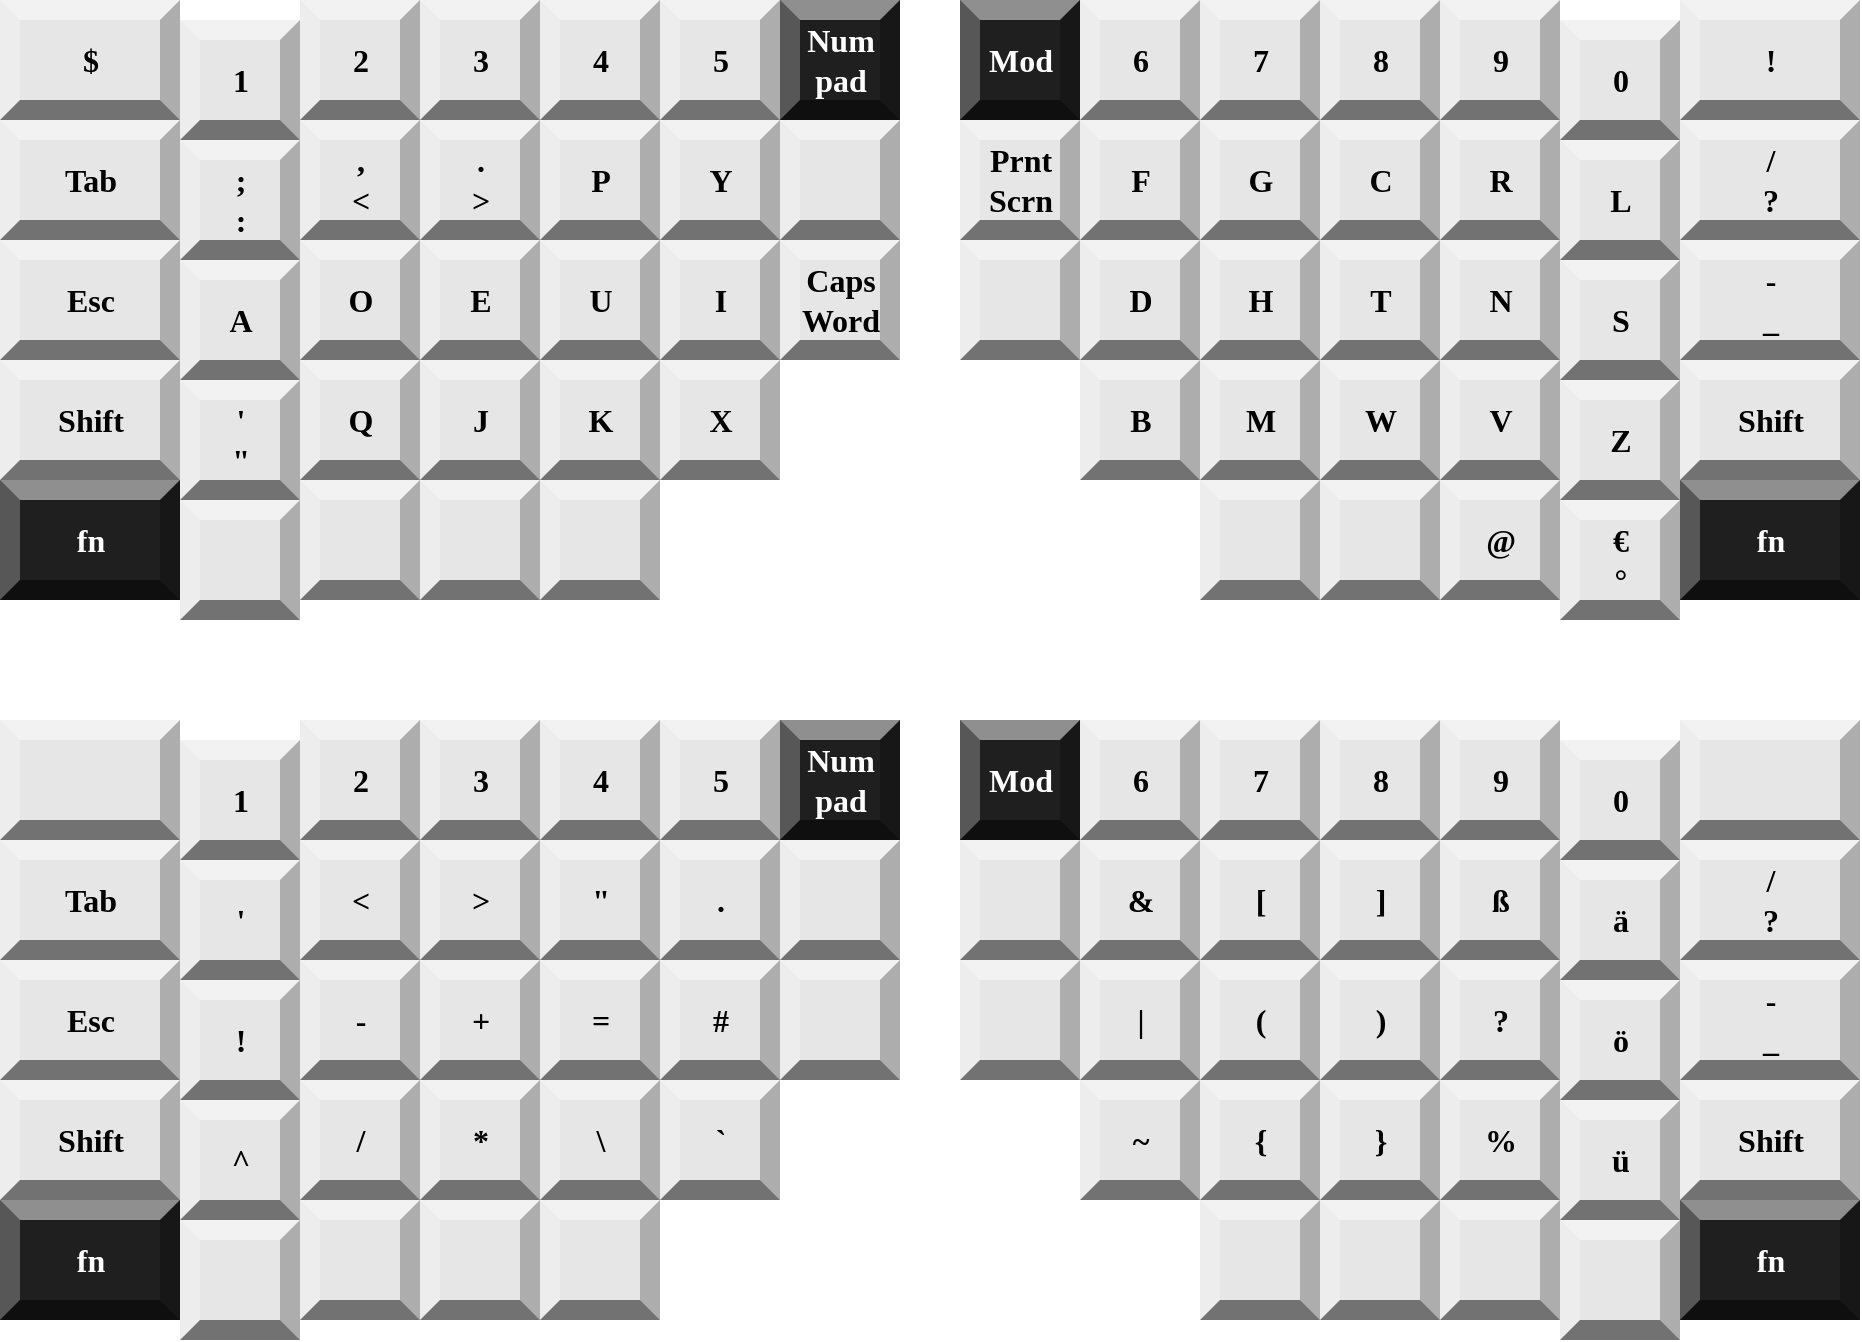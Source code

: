 <mxfile version="21.2.1" type="device">
  <diagram id="JnYg4e-LbZqv1TcJ6HHq" name="Normal">
    <mxGraphModel dx="1100" dy="990" grid="1" gridSize="10" guides="1" tooltips="1" connect="1" arrows="1" fold="1" page="1" pageScale="1" pageWidth="1600" pageHeight="900" math="0" shadow="0">
      <root>
        <mxCell id="0" />
        <mxCell id="1" parent="0" />
        <mxCell id="VMR8kg1noQGKGiNIzywm-1" value="$" style="labelPosition=center;verticalLabelPosition=middle;align=center;html=1;shape=mxgraph.basic.shaded_button;dx=10;fillColor=#E6E6E6;strokeColor=none;fontFamily=Consolas;fontSize=16;horizontal=1;fontStyle=1" parent="1" vertex="1">
          <mxGeometry x="40" y="120" width="90" height="60" as="geometry" />
        </mxCell>
        <mxCell id="VMR8kg1noQGKGiNIzywm-2" value="Tab" style="labelPosition=center;verticalLabelPosition=middle;align=center;html=1;shape=mxgraph.basic.shaded_button;dx=10;fillColor=#E6E6E6;strokeColor=none;fontFamily=Consolas;fontSize=16;fontStyle=1" parent="1" vertex="1">
          <mxGeometry x="40" y="180" width="90" height="60" as="geometry" />
        </mxCell>
        <mxCell id="VMR8kg1noQGKGiNIzywm-3" value="Esc" style="labelPosition=center;verticalLabelPosition=middle;align=center;html=1;shape=mxgraph.basic.shaded_button;dx=10;fillColor=#E6E6E6;strokeColor=none;fontFamily=Consolas;fontSize=16;fontStyle=1" parent="1" vertex="1">
          <mxGeometry x="40" y="240" width="90" height="60" as="geometry" />
        </mxCell>
        <mxCell id="VMR8kg1noQGKGiNIzywm-4" value="Shift" style="labelPosition=center;verticalLabelPosition=middle;align=center;html=1;shape=mxgraph.basic.shaded_button;dx=10;fillColor=#E6E6E6;strokeColor=none;fontFamily=Consolas;fontSize=16;fontStyle=1" parent="1" vertex="1">
          <mxGeometry x="40" y="300" width="90" height="60" as="geometry" />
        </mxCell>
        <mxCell id="VMR8kg1noQGKGiNIzywm-5" value="fn" style="labelPosition=center;verticalLabelPosition=middle;align=center;html=1;shape=mxgraph.basic.shaded_button;dx=10;fillColor=#1F1F1F;strokeColor=none;fontFamily=Consolas;fontSize=16;labelBackgroundColor=none;labelBorderColor=none;fontStyle=1;fontColor=#FFFFFF;" parent="1" vertex="1">
          <mxGeometry x="40" y="360" width="90" height="60" as="geometry" />
        </mxCell>
        <mxCell id="VMR8kg1noQGKGiNIzywm-6" value="1" style="labelPosition=center;verticalLabelPosition=middle;align=center;html=1;shape=mxgraph.basic.shaded_button;dx=10;fillColor=#E6E6E6;strokeColor=none;fontFamily=Consolas;fontSize=16;fontStyle=1" parent="1" vertex="1">
          <mxGeometry x="130" y="130" width="60" height="60" as="geometry" />
        </mxCell>
        <mxCell id="VMR8kg1noQGKGiNIzywm-7" value=";&lt;br style=&quot;font-size: 16px;&quot;&gt;:" style="labelPosition=center;verticalLabelPosition=middle;align=center;html=1;shape=mxgraph.basic.shaded_button;dx=10;fillColor=#E6E6E6;strokeColor=none;fontFamily=Consolas;fontSize=16;fontStyle=1" parent="1" vertex="1">
          <mxGeometry x="130" y="190" width="60" height="60" as="geometry" />
        </mxCell>
        <mxCell id="VMR8kg1noQGKGiNIzywm-8" value="A" style="labelPosition=center;verticalLabelPosition=middle;align=center;html=1;shape=mxgraph.basic.shaded_button;dx=10;fillColor=#E6E6E6;strokeColor=none;fontFamily=Consolas;fontSize=16;fontStyle=1" parent="1" vertex="1">
          <mxGeometry x="130" y="250" width="60" height="60" as="geometry" />
        </mxCell>
        <mxCell id="VMR8kg1noQGKGiNIzywm-9" value="&#39;&lt;br style=&quot;font-size: 16px;&quot;&gt;&quot;" style="labelPosition=center;verticalLabelPosition=middle;align=center;html=1;shape=mxgraph.basic.shaded_button;dx=10;fillColor=#E6E6E6;strokeColor=none;fontFamily=Consolas;fontSize=16;fontStyle=1" parent="1" vertex="1">
          <mxGeometry x="130" y="310" width="60" height="60" as="geometry" />
        </mxCell>
        <mxCell id="VMR8kg1noQGKGiNIzywm-10" value="" style="labelPosition=center;verticalLabelPosition=middle;align=center;html=1;shape=mxgraph.basic.shaded_button;dx=10;fillColor=#E6E6E6;strokeColor=none;fontFamily=Consolas;fontSize=16;fontStyle=1" parent="1" vertex="1">
          <mxGeometry x="130" y="370" width="60" height="60" as="geometry" />
        </mxCell>
        <mxCell id="VMR8kg1noQGKGiNIzywm-11" value="2" style="labelPosition=center;verticalLabelPosition=middle;align=center;html=1;shape=mxgraph.basic.shaded_button;dx=10;fillColor=#E6E6E6;strokeColor=none;fontFamily=Consolas;fontSize=16;fontStyle=1" parent="1" vertex="1">
          <mxGeometry x="190" y="120" width="60" height="60" as="geometry" />
        </mxCell>
        <mxCell id="VMR8kg1noQGKGiNIzywm-12" value=",&lt;br&gt;&amp;lt;" style="labelPosition=center;verticalLabelPosition=middle;align=center;html=1;shape=mxgraph.basic.shaded_button;dx=10;fillColor=#E6E6E6;strokeColor=none;fontFamily=Consolas;fontSize=16;fontStyle=1" parent="1" vertex="1">
          <mxGeometry x="190" y="180" width="60" height="60" as="geometry" />
        </mxCell>
        <mxCell id="VMR8kg1noQGKGiNIzywm-13" value="O" style="labelPosition=center;verticalLabelPosition=middle;align=center;html=1;shape=mxgraph.basic.shaded_button;dx=10;fillColor=#E6E6E6;strokeColor=none;fontFamily=Consolas;fontSize=16;fontStyle=1" parent="1" vertex="1">
          <mxGeometry x="190" y="240" width="60" height="60" as="geometry" />
        </mxCell>
        <mxCell id="VMR8kg1noQGKGiNIzywm-14" value="Q" style="labelPosition=center;verticalLabelPosition=middle;align=center;html=1;shape=mxgraph.basic.shaded_button;dx=10;fillColor=#E6E6E6;strokeColor=none;fontFamily=Consolas;fontSize=16;fontStyle=1" parent="1" vertex="1">
          <mxGeometry x="190" y="300" width="60" height="60" as="geometry" />
        </mxCell>
        <mxCell id="VMR8kg1noQGKGiNIzywm-15" value="" style="labelPosition=center;verticalLabelPosition=middle;align=center;html=1;shape=mxgraph.basic.shaded_button;dx=10;fillColor=#E6E6E6;strokeColor=none;fontFamily=Consolas;fontSize=16;fontStyle=1" parent="1" vertex="1">
          <mxGeometry x="190" y="360" width="60" height="60" as="geometry" />
        </mxCell>
        <mxCell id="VMR8kg1noQGKGiNIzywm-16" value="3" style="labelPosition=center;verticalLabelPosition=middle;align=center;html=1;shape=mxgraph.basic.shaded_button;dx=10;fillColor=#E6E6E6;strokeColor=none;fontFamily=Consolas;fontSize=16;fontStyle=1" parent="1" vertex="1">
          <mxGeometry x="250" y="120" width="60" height="60" as="geometry" />
        </mxCell>
        <mxCell id="VMR8kg1noQGKGiNIzywm-17" value=".&lt;br&gt;&amp;gt;" style="labelPosition=center;verticalLabelPosition=middle;align=center;html=1;shape=mxgraph.basic.shaded_button;dx=10;fillColor=#E6E6E6;strokeColor=none;fontFamily=Consolas;fontSize=16;fontStyle=1" parent="1" vertex="1">
          <mxGeometry x="250" y="180" width="60" height="60" as="geometry" />
        </mxCell>
        <mxCell id="VMR8kg1noQGKGiNIzywm-18" value="E" style="labelPosition=center;verticalLabelPosition=middle;align=center;html=1;shape=mxgraph.basic.shaded_button;dx=10;fillColor=#E6E6E6;strokeColor=none;fontFamily=Consolas;fontSize=16;fontStyle=1" parent="1" vertex="1">
          <mxGeometry x="250" y="240" width="60" height="60" as="geometry" />
        </mxCell>
        <mxCell id="VMR8kg1noQGKGiNIzywm-19" value="J" style="labelPosition=center;verticalLabelPosition=middle;align=center;html=1;shape=mxgraph.basic.shaded_button;dx=10;fillColor=#E6E6E6;strokeColor=none;fontFamily=Consolas;fontSize=16;fontStyle=1" parent="1" vertex="1">
          <mxGeometry x="250" y="300" width="60" height="60" as="geometry" />
        </mxCell>
        <mxCell id="VMR8kg1noQGKGiNIzywm-20" value="" style="labelPosition=center;verticalLabelPosition=middle;align=center;html=1;shape=mxgraph.basic.shaded_button;dx=10;fillColor=#E6E6E6;strokeColor=none;fontFamily=Consolas;fontSize=16;fontStyle=1" parent="1" vertex="1">
          <mxGeometry x="250" y="360" width="60" height="60" as="geometry" />
        </mxCell>
        <mxCell id="VMR8kg1noQGKGiNIzywm-21" value="4" style="labelPosition=center;verticalLabelPosition=middle;align=center;html=1;shape=mxgraph.basic.shaded_button;dx=10;fillColor=#E6E6E6;strokeColor=none;fontFamily=Consolas;fontSize=16;fontStyle=1" parent="1" vertex="1">
          <mxGeometry x="310" y="120" width="60" height="60" as="geometry" />
        </mxCell>
        <mxCell id="VMR8kg1noQGKGiNIzywm-22" value="P" style="labelPosition=center;verticalLabelPosition=middle;align=center;html=1;shape=mxgraph.basic.shaded_button;dx=10;fillColor=#E6E6E6;strokeColor=none;fontFamily=Consolas;fontSize=16;fontStyle=1" parent="1" vertex="1">
          <mxGeometry x="310" y="180" width="60" height="60" as="geometry" />
        </mxCell>
        <mxCell id="VMR8kg1noQGKGiNIzywm-23" value="U" style="labelPosition=center;verticalLabelPosition=middle;align=center;html=1;shape=mxgraph.basic.shaded_button;dx=10;fillColor=#E6E6E6;strokeColor=none;fontFamily=Consolas;fontSize=16;fontStyle=1" parent="1" vertex="1">
          <mxGeometry x="310" y="240" width="60" height="60" as="geometry" />
        </mxCell>
        <mxCell id="VMR8kg1noQGKGiNIzywm-24" value="K" style="labelPosition=center;verticalLabelPosition=middle;align=center;html=1;shape=mxgraph.basic.shaded_button;dx=10;fillColor=#E6E6E6;strokeColor=none;fontFamily=Consolas;fontSize=16;fontStyle=1" parent="1" vertex="1">
          <mxGeometry x="310" y="300" width="60" height="60" as="geometry" />
        </mxCell>
        <mxCell id="VMR8kg1noQGKGiNIzywm-25" value="" style="labelPosition=center;verticalLabelPosition=middle;align=center;html=1;shape=mxgraph.basic.shaded_button;dx=10;fillColor=#E6E6E6;strokeColor=none;fontFamily=Consolas;fontSize=16;fontStyle=1" parent="1" vertex="1">
          <mxGeometry x="310" y="360" width="60" height="60" as="geometry" />
        </mxCell>
        <mxCell id="VMR8kg1noQGKGiNIzywm-26" value="5" style="labelPosition=center;verticalLabelPosition=middle;align=center;html=1;shape=mxgraph.basic.shaded_button;dx=10;fillColor=#E6E6E6;strokeColor=none;fontFamily=Consolas;fontSize=16;fontStyle=1" parent="1" vertex="1">
          <mxGeometry x="370" y="120" width="60" height="60" as="geometry" />
        </mxCell>
        <mxCell id="VMR8kg1noQGKGiNIzywm-27" value="Y" style="labelPosition=center;verticalLabelPosition=middle;align=center;html=1;shape=mxgraph.basic.shaded_button;dx=10;fillColor=#E6E6E6;strokeColor=none;fontFamily=Consolas;fontSize=16;fontStyle=1" parent="1" vertex="1">
          <mxGeometry x="370" y="180" width="60" height="60" as="geometry" />
        </mxCell>
        <mxCell id="VMR8kg1noQGKGiNIzywm-28" value="I" style="labelPosition=center;verticalLabelPosition=middle;align=center;html=1;shape=mxgraph.basic.shaded_button;dx=10;fillColor=#E6E6E6;strokeColor=none;fontFamily=Consolas;fontSize=16;fontStyle=1" parent="1" vertex="1">
          <mxGeometry x="370" y="240" width="60" height="60" as="geometry" />
        </mxCell>
        <mxCell id="VMR8kg1noQGKGiNIzywm-29" value="X" style="labelPosition=center;verticalLabelPosition=middle;align=center;html=1;shape=mxgraph.basic.shaded_button;dx=10;fillColor=#E6E6E6;strokeColor=none;fontFamily=Consolas;fontSize=16;fontStyle=1" parent="1" vertex="1">
          <mxGeometry x="370" y="300" width="60" height="60" as="geometry" />
        </mxCell>
        <mxCell id="VMR8kg1noQGKGiNIzywm-31" value="Num&lt;br&gt;pad" style="@labelPosition=center;verticalLabelPosition=middle;align=center;html=1;shape=mxgraph.basic.shaded_button;dx=10;fillColor=#1F1F1F;strokeColor=none;fontFamily=Consolas;fontSize=16;labelBackgroundColor=none;labelBorderColor=none;fontStyle=1;fontColor=#FFFFFF;" parent="1" vertex="1">
          <mxGeometry x="430" y="120" width="60" height="60" as="geometry" />
        </mxCell>
        <mxCell id="VMR8kg1noQGKGiNIzywm-32" value="" style="labelPosition=center;verticalLabelPosition=middle;align=center;html=1;shape=mxgraph.basic.shaded_button;dx=10;fillColor=#E6E6E6;strokeColor=none;fontFamily=Consolas;fontSize=16;fontStyle=1" parent="1" vertex="1">
          <mxGeometry x="430" y="180" width="60" height="60" as="geometry" />
        </mxCell>
        <mxCell id="VMR8kg1noQGKGiNIzywm-33" value="Caps&lt;br&gt;Word" style="labelPosition=center;verticalLabelPosition=middle;align=center;html=1;shape=mxgraph.basic.shaded_button;dx=10;fillColor=#E6E6E6;strokeColor=none;fontFamily=Consolas;fontSize=16;fontStyle=1" parent="1" vertex="1">
          <mxGeometry x="430" y="240" width="60" height="60" as="geometry" />
        </mxCell>
        <mxCell id="VMR8kg1noQGKGiNIzywm-41" value="Mod" style="labelPosition=center;verticalLabelPosition=middle;align=center;html=1;shape=mxgraph.basic.shaded_button;dx=10;fillColor=#1F1F1F;strokeColor=none;fontFamily=Consolas;fontSize=16;labelBackgroundColor=none;labelBorderColor=none;fontStyle=1;fontColor=#FFFFFF;" parent="1" vertex="1">
          <mxGeometry x="520" y="120" width="60" height="60" as="geometry" />
        </mxCell>
        <mxCell id="VMR8kg1noQGKGiNIzywm-42" value="Prnt&lt;br&gt;Scrn" style="labelPosition=center;verticalLabelPosition=middle;align=center;shape=mxgraph.basic.shaded_button;dx=10;fillColor=#E6E6E6;strokeColor=none;fontFamily=Consolas;fontSize=16;html=1;verticalAlign=middle;fontStyle=1" parent="1" vertex="1">
          <mxGeometry x="520" y="180" width="60" height="60" as="geometry" />
        </mxCell>
        <mxCell id="VMR8kg1noQGKGiNIzywm-43" value="" style="labelPosition=center;verticalLabelPosition=middle;align=center;shape=mxgraph.basic.shaded_button;dx=10;fillColor=#E6E6E6;strokeColor=none;fontFamily=Consolas;fontSize=16;html=1;verticalAlign=middle;fontStyle=1" parent="1" vertex="1">
          <mxGeometry x="520" y="240" width="60" height="60" as="geometry" />
        </mxCell>
        <mxCell id="VMR8kg1noQGKGiNIzywm-44" value="6" style="labelPosition=center;verticalLabelPosition=middle;align=center;shape=mxgraph.basic.shaded_button;dx=10;fillColor=#E6E6E6;strokeColor=none;fontFamily=Consolas;fontSize=16;html=1;verticalAlign=middle;fontStyle=1" parent="1" vertex="1">
          <mxGeometry x="580" y="120" width="60" height="60" as="geometry" />
        </mxCell>
        <mxCell id="VMR8kg1noQGKGiNIzywm-45" value="F" style="labelPosition=center;verticalLabelPosition=middle;align=center;shape=mxgraph.basic.shaded_button;dx=10;fillColor=#E6E6E6;strokeColor=none;fontFamily=Consolas;fontSize=16;html=1;verticalAlign=middle;fontStyle=1" parent="1" vertex="1">
          <mxGeometry x="580" y="180" width="60" height="60" as="geometry" />
        </mxCell>
        <mxCell id="VMR8kg1noQGKGiNIzywm-46" value="D" style="labelPosition=center;verticalLabelPosition=middle;align=center;shape=mxgraph.basic.shaded_button;dx=10;fillColor=#E6E6E6;strokeColor=none;fontFamily=Consolas;fontSize=16;html=1;verticalAlign=middle;fontStyle=1" parent="1" vertex="1">
          <mxGeometry x="580" y="240" width="60" height="60" as="geometry" />
        </mxCell>
        <mxCell id="VMR8kg1noQGKGiNIzywm-47" value="B" style="labelPosition=center;verticalLabelPosition=middle;align=center;shape=mxgraph.basic.shaded_button;dx=10;fillColor=#E6E6E6;strokeColor=none;fontFamily=Consolas;fontSize=16;html=1;verticalAlign=middle;fontStyle=1" parent="1" vertex="1">
          <mxGeometry x="580" y="300" width="60" height="60" as="geometry" />
        </mxCell>
        <mxCell id="VMR8kg1noQGKGiNIzywm-48" value="7" style="labelPosition=center;verticalLabelPosition=middle;align=center;shape=mxgraph.basic.shaded_button;dx=10;fillColor=#E6E6E6;strokeColor=none;fontFamily=Consolas;fontSize=16;html=1;verticalAlign=middle;fontStyle=1" parent="1" vertex="1">
          <mxGeometry x="640" y="120" width="60" height="60" as="geometry" />
        </mxCell>
        <mxCell id="VMR8kg1noQGKGiNIzywm-49" value="G" style="labelPosition=center;verticalLabelPosition=middle;align=center;shape=mxgraph.basic.shaded_button;dx=10;fillColor=#E6E6E6;strokeColor=none;fontFamily=Consolas;fontSize=16;html=1;verticalAlign=middle;fontStyle=1" parent="1" vertex="1">
          <mxGeometry x="640" y="180" width="60" height="60" as="geometry" />
        </mxCell>
        <mxCell id="VMR8kg1noQGKGiNIzywm-50" value="H" style="labelPosition=center;verticalLabelPosition=middle;align=center;shape=mxgraph.basic.shaded_button;dx=10;fillColor=#E6E6E6;strokeColor=none;fontFamily=Consolas;fontSize=16;html=1;verticalAlign=middle;fontStyle=1" parent="1" vertex="1">
          <mxGeometry x="640" y="240" width="60" height="60" as="geometry" />
        </mxCell>
        <mxCell id="VMR8kg1noQGKGiNIzywm-51" value="M" style="labelPosition=center;verticalLabelPosition=middle;align=center;shape=mxgraph.basic.shaded_button;dx=10;fillColor=#E6E6E6;strokeColor=none;fontFamily=Consolas;fontSize=16;html=1;verticalAlign=middle;fontStyle=1" parent="1" vertex="1">
          <mxGeometry x="640" y="300" width="60" height="60" as="geometry" />
        </mxCell>
        <mxCell id="VMR8kg1noQGKGiNIzywm-52" value="" style="labelPosition=center;verticalLabelPosition=middle;align=center;html=1;shape=mxgraph.basic.shaded_button;dx=10;fillColor=#E6E6E6;strokeColor=none;fontFamily=Consolas;fontSize=16;fontStyle=1" parent="1" vertex="1">
          <mxGeometry x="640" y="360" width="60" height="60" as="geometry" />
        </mxCell>
        <mxCell id="VMR8kg1noQGKGiNIzywm-54" value="8" style="labelPosition=center;verticalLabelPosition=middle;align=center;shape=mxgraph.basic.shaded_button;dx=10;fillColor=#E6E6E6;strokeColor=none;fontFamily=Consolas;fontSize=16;html=1;verticalAlign=middle;fontStyle=1" parent="1" vertex="1">
          <mxGeometry x="700" y="120" width="60" height="60" as="geometry" />
        </mxCell>
        <mxCell id="VMR8kg1noQGKGiNIzywm-55" value="C" style="labelPosition=center;verticalLabelPosition=middle;align=center;shape=mxgraph.basic.shaded_button;dx=10;fillColor=#E6E6E6;strokeColor=none;fontFamily=Consolas;fontSize=16;html=1;verticalAlign=middle;fontStyle=1" parent="1" vertex="1">
          <mxGeometry x="700" y="180" width="60" height="60" as="geometry" />
        </mxCell>
        <mxCell id="VMR8kg1noQGKGiNIzywm-56" value="T" style="labelPosition=center;verticalLabelPosition=middle;align=center;shape=mxgraph.basic.shaded_button;dx=10;fillColor=#E6E6E6;strokeColor=none;fontFamily=Consolas;fontSize=16;html=1;verticalAlign=middle;fontStyle=1" parent="1" vertex="1">
          <mxGeometry x="700" y="240" width="60" height="60" as="geometry" />
        </mxCell>
        <mxCell id="VMR8kg1noQGKGiNIzywm-57" value="W" style="labelPosition=center;verticalLabelPosition=middle;align=center;shape=mxgraph.basic.shaded_button;dx=10;fillColor=#E6E6E6;strokeColor=none;fontFamily=Consolas;fontSize=16;html=1;verticalAlign=middle;fontStyle=1" parent="1" vertex="1">
          <mxGeometry x="700" y="300" width="60" height="60" as="geometry" />
        </mxCell>
        <mxCell id="VMR8kg1noQGKGiNIzywm-58" value="" style="labelPosition=center;verticalLabelPosition=middle;align=center;html=1;shape=mxgraph.basic.shaded_button;dx=10;fillColor=#E6E6E6;strokeColor=none;fontFamily=Consolas;fontSize=16;fontStyle=1" parent="1" vertex="1">
          <mxGeometry x="700" y="360" width="60" height="60" as="geometry" />
        </mxCell>
        <mxCell id="VMR8kg1noQGKGiNIzywm-60" value="9" style="labelPosition=center;verticalLabelPosition=middle;align=center;shape=mxgraph.basic.shaded_button;dx=10;fillColor=#E6E6E6;strokeColor=none;fontFamily=Consolas;fontSize=16;html=1;verticalAlign=middle;fontStyle=1" parent="1" vertex="1">
          <mxGeometry x="760" y="120" width="60" height="60" as="geometry" />
        </mxCell>
        <mxCell id="VMR8kg1noQGKGiNIzywm-61" value="R" style="labelPosition=center;verticalLabelPosition=middle;align=center;shape=mxgraph.basic.shaded_button;dx=10;fillColor=#E6E6E6;strokeColor=none;fontFamily=Consolas;fontSize=16;html=1;verticalAlign=middle;fontStyle=1" parent="1" vertex="1">
          <mxGeometry x="760" y="180" width="60" height="60" as="geometry" />
        </mxCell>
        <mxCell id="VMR8kg1noQGKGiNIzywm-62" value="N" style="labelPosition=center;verticalLabelPosition=middle;align=center;shape=mxgraph.basic.shaded_button;dx=10;fillColor=#E6E6E6;strokeColor=none;fontFamily=Consolas;fontSize=16;html=1;verticalAlign=middle;fontStyle=1" parent="1" vertex="1">
          <mxGeometry x="760" y="240" width="60" height="60" as="geometry" />
        </mxCell>
        <mxCell id="VMR8kg1noQGKGiNIzywm-63" value="V" style="labelPosition=center;verticalLabelPosition=middle;align=center;shape=mxgraph.basic.shaded_button;dx=10;fillColor=#E6E6E6;strokeColor=none;fontFamily=Consolas;fontSize=16;html=1;verticalAlign=middle;fontStyle=1" parent="1" vertex="1">
          <mxGeometry x="760" y="300" width="60" height="60" as="geometry" />
        </mxCell>
        <mxCell id="VMR8kg1noQGKGiNIzywm-64" value="@" style="labelPosition=center;verticalLabelPosition=middle;align=center;html=1;shape=mxgraph.basic.shaded_button;dx=10;fillColor=#E6E6E6;strokeColor=none;fontFamily=Consolas;fontSize=16;fontStyle=1" parent="1" vertex="1">
          <mxGeometry x="760" y="360" width="60" height="60" as="geometry" />
        </mxCell>
        <mxCell id="VMR8kg1noQGKGiNIzywm-65" value="0" style="labelPosition=center;verticalLabelPosition=middle;align=center;shape=mxgraph.basic.shaded_button;dx=10;fillColor=#E6E6E6;strokeColor=none;fontFamily=Consolas;fontSize=16;html=1;verticalAlign=middle;fontStyle=1" parent="1" vertex="1">
          <mxGeometry x="820" y="130" width="60" height="60" as="geometry" />
        </mxCell>
        <mxCell id="VMR8kg1noQGKGiNIzywm-66" value="L" style="labelPosition=center;verticalLabelPosition=middle;align=center;shape=mxgraph.basic.shaded_button;dx=10;fillColor=#E6E6E6;strokeColor=none;fontFamily=Consolas;fontSize=16;html=1;verticalAlign=middle;fontStyle=1" parent="1" vertex="1">
          <mxGeometry x="820" y="190" width="60" height="60" as="geometry" />
        </mxCell>
        <mxCell id="VMR8kg1noQGKGiNIzywm-67" value="S" style="labelPosition=center;verticalLabelPosition=middle;align=center;shape=mxgraph.basic.shaded_button;dx=10;fillColor=#E6E6E6;strokeColor=none;fontFamily=Consolas;fontSize=16;html=1;verticalAlign=middle;fontStyle=1" parent="1" vertex="1">
          <mxGeometry x="820" y="250" width="60" height="60" as="geometry" />
        </mxCell>
        <mxCell id="VMR8kg1noQGKGiNIzywm-68" value="Z" style="labelPosition=center;verticalLabelPosition=middle;align=center;html=1;shape=mxgraph.basic.shaded_button;dx=10;fillColor=#E6E6E6;strokeColor=none;fontFamily=Consolas;fontSize=16;fontStyle=1" parent="1" vertex="1">
          <mxGeometry x="820" y="310" width="60" height="60" as="geometry" />
        </mxCell>
        <mxCell id="VMR8kg1noQGKGiNIzywm-69" value="€&lt;br&gt;°" style="labelPosition=center;verticalLabelPosition=middle;align=center;html=1;shape=mxgraph.basic.shaded_button;dx=10;fillColor=#E6E6E6;strokeColor=none;fontFamily=Consolas;fontSize=16;fontStyle=1" parent="1" vertex="1">
          <mxGeometry x="820" y="370" width="60" height="60" as="geometry" />
        </mxCell>
        <mxCell id="VMR8kg1noQGKGiNIzywm-70" value="!" style="labelPosition=center;verticalLabelPosition=middle;align=center;shape=mxgraph.basic.shaded_button;dx=10;fillColor=#E6E6E6;strokeColor=none;fontFamily=Consolas;fontSize=16;html=1;verticalAlign=middle;fontStyle=1" parent="1" vertex="1">
          <mxGeometry x="880" y="120" width="90" height="60" as="geometry" />
        </mxCell>
        <mxCell id="VMR8kg1noQGKGiNIzywm-71" value="/&lt;br&gt;?" style="labelPosition=center;verticalLabelPosition=middle;align=center;shape=mxgraph.basic.shaded_button;dx=10;fillColor=#E6E6E6;strokeColor=none;fontFamily=Consolas;fontSize=16;html=1;verticalAlign=middle;fontStyle=1" parent="1" vertex="1">
          <mxGeometry x="880" y="180" width="90" height="60" as="geometry" />
        </mxCell>
        <mxCell id="VMR8kg1noQGKGiNIzywm-72" value="-&lt;br&gt;_" style="labelPosition=center;verticalLabelPosition=middle;align=center;shape=mxgraph.basic.shaded_button;dx=10;fillColor=#E6E6E6;strokeColor=none;fontFamily=Consolas;fontSize=16;html=1;verticalAlign=middle;fontStyle=1" parent="1" vertex="1">
          <mxGeometry x="880" y="240" width="90" height="60" as="geometry" />
        </mxCell>
        <mxCell id="VMR8kg1noQGKGiNIzywm-73" value="Shift" style="labelPosition=center;verticalLabelPosition=middle;align=center;shape=mxgraph.basic.shaded_button;dx=10;fillColor=#E6E6E6;strokeColor=none;fontFamily=Consolas;fontSize=16;html=1;verticalAlign=middle;fontStyle=1" parent="1" vertex="1">
          <mxGeometry x="880" y="300" width="90" height="60" as="geometry" />
        </mxCell>
        <mxCell id="VMR8kg1noQGKGiNIzywm-74" value="fn" style="labelPosition=center;verticalLabelPosition=middle;align=center;html=1;shape=mxgraph.basic.shaded_button;dx=10;fillColor=#1F1F1F;strokeColor=none;fontFamily=Consolas;fontSize=16;labelBackgroundColor=none;labelBorderColor=none;fontStyle=1;fontColor=#FFFFFF;" parent="1" vertex="1">
          <mxGeometry x="880" y="360" width="90" height="60" as="geometry" />
        </mxCell>
        <mxCell id="OIqOkVbjdjGHyiHn3Nmh-1" value="" style="labelPosition=center;verticalLabelPosition=middle;align=center;html=1;shape=mxgraph.basic.shaded_button;dx=10;fillColor=#E6E6E6;strokeColor=none;fontFamily=Consolas;fontSize=16;horizontal=1;fontStyle=1" parent="1" vertex="1">
          <mxGeometry x="40" y="480" width="90" height="60" as="geometry" />
        </mxCell>
        <mxCell id="OIqOkVbjdjGHyiHn3Nmh-2" value="Tab" style="labelPosition=center;verticalLabelPosition=middle;align=center;html=1;shape=mxgraph.basic.shaded_button;dx=10;fillColor=#E6E6E6;strokeColor=none;fontFamily=Consolas;fontSize=16;fontStyle=1" parent="1" vertex="1">
          <mxGeometry x="40" y="540" width="90" height="60" as="geometry" />
        </mxCell>
        <mxCell id="OIqOkVbjdjGHyiHn3Nmh-3" value="Esc" style="labelPosition=center;verticalLabelPosition=middle;align=center;html=1;shape=mxgraph.basic.shaded_button;dx=10;fillColor=#E6E6E6;strokeColor=none;fontFamily=Consolas;fontSize=16;fontStyle=1" parent="1" vertex="1">
          <mxGeometry x="40" y="600" width="90" height="60" as="geometry" />
        </mxCell>
        <mxCell id="OIqOkVbjdjGHyiHn3Nmh-4" value="Shift" style="labelPosition=center;verticalLabelPosition=middle;align=center;html=1;shape=mxgraph.basic.shaded_button;dx=10;fillColor=#E6E6E6;strokeColor=none;fontFamily=Consolas;fontSize=16;fontStyle=1" parent="1" vertex="1">
          <mxGeometry x="40" y="660" width="90" height="60" as="geometry" />
        </mxCell>
        <mxCell id="OIqOkVbjdjGHyiHn3Nmh-5" value="fn" style="labelPosition=center;verticalLabelPosition=middle;align=center;html=1;shape=mxgraph.basic.shaded_button;dx=10;fillColor=#1F1F1F;strokeColor=none;fontFamily=Consolas;fontSize=16;labelBackgroundColor=none;labelBorderColor=none;fontStyle=1;fontColor=#FFFFFF;" parent="1" vertex="1">
          <mxGeometry x="40" y="720" width="90" height="60" as="geometry" />
        </mxCell>
        <mxCell id="OIqOkVbjdjGHyiHn3Nmh-6" value="1" style="labelPosition=center;verticalLabelPosition=middle;align=center;html=1;shape=mxgraph.basic.shaded_button;dx=10;fillColor=#E6E6E6;strokeColor=none;fontFamily=Consolas;fontSize=16;fontStyle=1" parent="1" vertex="1">
          <mxGeometry x="130" y="490" width="60" height="60" as="geometry" />
        </mxCell>
        <mxCell id="OIqOkVbjdjGHyiHn3Nmh-7" value="&#39;" style="labelPosition=center;verticalLabelPosition=middle;align=center;html=1;shape=mxgraph.basic.shaded_button;dx=10;fillColor=#E6E6E6;strokeColor=none;fontFamily=Consolas;fontSize=16;fontStyle=1" parent="1" vertex="1">
          <mxGeometry x="130" y="550" width="60" height="60" as="geometry" />
        </mxCell>
        <mxCell id="OIqOkVbjdjGHyiHn3Nmh-8" value="!" style="labelPosition=center;verticalLabelPosition=middle;align=center;html=1;shape=mxgraph.basic.shaded_button;dx=10;fillColor=#E6E6E6;strokeColor=none;fontFamily=Consolas;fontSize=16;fontStyle=1" parent="1" vertex="1">
          <mxGeometry x="130" y="610" width="60" height="60" as="geometry" />
        </mxCell>
        <mxCell id="OIqOkVbjdjGHyiHn3Nmh-9" value="^" style="labelPosition=center;verticalLabelPosition=middle;align=center;html=1;shape=mxgraph.basic.shaded_button;dx=10;fillColor=#E6E6E6;strokeColor=none;fontFamily=Consolas;fontSize=16;fontStyle=1" parent="1" vertex="1">
          <mxGeometry x="130" y="670" width="60" height="60" as="geometry" />
        </mxCell>
        <mxCell id="OIqOkVbjdjGHyiHn3Nmh-10" value="" style="labelPosition=center;verticalLabelPosition=middle;align=center;html=1;shape=mxgraph.basic.shaded_button;dx=10;fillColor=#E6E6E6;strokeColor=none;fontFamily=Consolas;fontSize=16;fontStyle=1" parent="1" vertex="1">
          <mxGeometry x="130" y="730" width="60" height="60" as="geometry" />
        </mxCell>
        <mxCell id="OIqOkVbjdjGHyiHn3Nmh-11" value="2" style="labelPosition=center;verticalLabelPosition=middle;align=center;html=1;shape=mxgraph.basic.shaded_button;dx=10;fillColor=#E6E6E6;strokeColor=none;fontFamily=Consolas;fontSize=16;fontStyle=1" parent="1" vertex="1">
          <mxGeometry x="190" y="480" width="60" height="60" as="geometry" />
        </mxCell>
        <mxCell id="OIqOkVbjdjGHyiHn3Nmh-12" value="&amp;lt;" style="labelPosition=center;verticalLabelPosition=middle;align=center;html=1;shape=mxgraph.basic.shaded_button;dx=10;fillColor=#E6E6E6;strokeColor=none;fontFamily=Consolas;fontSize=16;fontStyle=1" parent="1" vertex="1">
          <mxGeometry x="190" y="540" width="60" height="60" as="geometry" />
        </mxCell>
        <mxCell id="OIqOkVbjdjGHyiHn3Nmh-13" value="-" style="labelPosition=center;verticalLabelPosition=middle;align=center;html=1;shape=mxgraph.basic.shaded_button;dx=10;fillColor=#E6E6E6;strokeColor=none;fontFamily=Consolas;fontSize=16;fontStyle=1" parent="1" vertex="1">
          <mxGeometry x="190" y="600" width="60" height="60" as="geometry" />
        </mxCell>
        <mxCell id="OIqOkVbjdjGHyiHn3Nmh-14" value="/" style="labelPosition=center;verticalLabelPosition=middle;align=center;html=1;shape=mxgraph.basic.shaded_button;dx=10;fillColor=#E6E6E6;strokeColor=none;fontFamily=Consolas;fontSize=16;fontStyle=1" parent="1" vertex="1">
          <mxGeometry x="190" y="660" width="60" height="60" as="geometry" />
        </mxCell>
        <mxCell id="OIqOkVbjdjGHyiHn3Nmh-15" value="" style="labelPosition=center;verticalLabelPosition=middle;align=center;html=1;shape=mxgraph.basic.shaded_button;dx=10;fillColor=#E6E6E6;strokeColor=none;fontFamily=Consolas;fontSize=16;fontStyle=1" parent="1" vertex="1">
          <mxGeometry x="190" y="720" width="60" height="60" as="geometry" />
        </mxCell>
        <mxCell id="OIqOkVbjdjGHyiHn3Nmh-16" value="3" style="labelPosition=center;verticalLabelPosition=middle;align=center;html=1;shape=mxgraph.basic.shaded_button;dx=10;fillColor=#E6E6E6;strokeColor=none;fontFamily=Consolas;fontSize=16;fontStyle=1" parent="1" vertex="1">
          <mxGeometry x="250" y="480" width="60" height="60" as="geometry" />
        </mxCell>
        <mxCell id="OIqOkVbjdjGHyiHn3Nmh-17" value="&amp;gt;" style="labelPosition=center;verticalLabelPosition=middle;align=center;html=1;shape=mxgraph.basic.shaded_button;dx=10;fillColor=#E6E6E6;strokeColor=none;fontFamily=Consolas;fontSize=16;fontStyle=1" parent="1" vertex="1">
          <mxGeometry x="250" y="540" width="60" height="60" as="geometry" />
        </mxCell>
        <mxCell id="OIqOkVbjdjGHyiHn3Nmh-18" value="+" style="labelPosition=center;verticalLabelPosition=middle;align=center;html=1;shape=mxgraph.basic.shaded_button;dx=10;fillColor=#E6E6E6;strokeColor=none;fontFamily=Consolas;fontSize=16;fontStyle=1" parent="1" vertex="1">
          <mxGeometry x="250" y="600" width="60" height="60" as="geometry" />
        </mxCell>
        <mxCell id="OIqOkVbjdjGHyiHn3Nmh-19" value="*" style="labelPosition=center;verticalLabelPosition=middle;align=center;html=1;shape=mxgraph.basic.shaded_button;dx=10;fillColor=#E6E6E6;strokeColor=none;fontFamily=Consolas;fontSize=16;fontStyle=1" parent="1" vertex="1">
          <mxGeometry x="250" y="660" width="60" height="60" as="geometry" />
        </mxCell>
        <mxCell id="OIqOkVbjdjGHyiHn3Nmh-20" value="" style="labelPosition=center;verticalLabelPosition=middle;align=center;html=1;shape=mxgraph.basic.shaded_button;dx=10;fillColor=#E6E6E6;strokeColor=none;fontFamily=Consolas;fontSize=16;fontStyle=1" parent="1" vertex="1">
          <mxGeometry x="250" y="720" width="60" height="60" as="geometry" />
        </mxCell>
        <mxCell id="OIqOkVbjdjGHyiHn3Nmh-21" value="4" style="labelPosition=center;verticalLabelPosition=middle;align=center;html=1;shape=mxgraph.basic.shaded_button;dx=10;fillColor=#E6E6E6;strokeColor=none;fontFamily=Consolas;fontSize=16;fontStyle=1" parent="1" vertex="1">
          <mxGeometry x="310" y="480" width="60" height="60" as="geometry" />
        </mxCell>
        <mxCell id="OIqOkVbjdjGHyiHn3Nmh-22" value="&quot;" style="labelPosition=center;verticalLabelPosition=middle;align=center;html=1;shape=mxgraph.basic.shaded_button;dx=10;fillColor=#E6E6E6;strokeColor=none;fontFamily=Consolas;fontSize=16;fontStyle=1" parent="1" vertex="1">
          <mxGeometry x="310" y="540" width="60" height="60" as="geometry" />
        </mxCell>
        <mxCell id="OIqOkVbjdjGHyiHn3Nmh-23" value="=" style="labelPosition=center;verticalLabelPosition=middle;align=center;html=1;shape=mxgraph.basic.shaded_button;dx=10;fillColor=#E6E6E6;strokeColor=none;fontFamily=Consolas;fontSize=16;fontStyle=1" parent="1" vertex="1">
          <mxGeometry x="310" y="600" width="60" height="60" as="geometry" />
        </mxCell>
        <mxCell id="OIqOkVbjdjGHyiHn3Nmh-24" value="\" style="labelPosition=center;verticalLabelPosition=middle;align=center;html=1;shape=mxgraph.basic.shaded_button;dx=10;fillColor=#E6E6E6;strokeColor=none;fontFamily=Consolas;fontSize=16;fontStyle=1" parent="1" vertex="1">
          <mxGeometry x="310" y="660" width="60" height="60" as="geometry" />
        </mxCell>
        <mxCell id="OIqOkVbjdjGHyiHn3Nmh-25" value="" style="labelPosition=center;verticalLabelPosition=middle;align=center;html=1;shape=mxgraph.basic.shaded_button;dx=10;fillColor=#E6E6E6;strokeColor=none;fontFamily=Consolas;fontSize=16;fontStyle=1" parent="1" vertex="1">
          <mxGeometry x="310" y="720" width="60" height="60" as="geometry" />
        </mxCell>
        <mxCell id="OIqOkVbjdjGHyiHn3Nmh-26" value="5" style="labelPosition=center;verticalLabelPosition=middle;align=center;html=1;shape=mxgraph.basic.shaded_button;dx=10;fillColor=#E6E6E6;strokeColor=none;fontFamily=Consolas;fontSize=16;fontStyle=1" parent="1" vertex="1">
          <mxGeometry x="370" y="480" width="60" height="60" as="geometry" />
        </mxCell>
        <mxCell id="OIqOkVbjdjGHyiHn3Nmh-27" value="." style="labelPosition=center;verticalLabelPosition=middle;align=center;html=1;shape=mxgraph.basic.shaded_button;dx=10;fillColor=#E6E6E6;strokeColor=none;fontFamily=Consolas;fontSize=16;fontStyle=1" parent="1" vertex="1">
          <mxGeometry x="370" y="540" width="60" height="60" as="geometry" />
        </mxCell>
        <mxCell id="OIqOkVbjdjGHyiHn3Nmh-28" value="#" style="labelPosition=center;verticalLabelPosition=middle;align=center;html=1;shape=mxgraph.basic.shaded_button;dx=10;fillColor=#E6E6E6;strokeColor=none;fontFamily=Consolas;fontSize=16;fontStyle=1" parent="1" vertex="1">
          <mxGeometry x="370" y="600" width="60" height="60" as="geometry" />
        </mxCell>
        <mxCell id="OIqOkVbjdjGHyiHn3Nmh-29" value="`" style="labelPosition=center;verticalLabelPosition=middle;align=center;html=1;shape=mxgraph.basic.shaded_button;dx=10;fillColor=#E6E6E6;strokeColor=none;fontFamily=Consolas;fontSize=16;fontStyle=1" parent="1" vertex="1">
          <mxGeometry x="370" y="660" width="60" height="60" as="geometry" />
        </mxCell>
        <mxCell id="OIqOkVbjdjGHyiHn3Nmh-30" value="Num&lt;br&gt;pad" style="@labelPosition=center;verticalLabelPosition=middle;align=center;html=1;shape=mxgraph.basic.shaded_button;dx=10;fillColor=#1F1F1F;strokeColor=none;fontFamily=Consolas;fontSize=16;labelBackgroundColor=none;labelBorderColor=none;fontStyle=1;fontColor=#FFFFFF;" parent="1" vertex="1">
          <mxGeometry x="430" y="480" width="60" height="60" as="geometry" />
        </mxCell>
        <mxCell id="OIqOkVbjdjGHyiHn3Nmh-31" value="" style="labelPosition=center;verticalLabelPosition=middle;align=center;html=1;shape=mxgraph.basic.shaded_button;dx=10;fillColor=#E6E6E6;strokeColor=none;fontFamily=Consolas;fontSize=16;fontStyle=1" parent="1" vertex="1">
          <mxGeometry x="430" y="540" width="60" height="60" as="geometry" />
        </mxCell>
        <mxCell id="OIqOkVbjdjGHyiHn3Nmh-32" value="" style="labelPosition=center;verticalLabelPosition=middle;align=center;html=1;shape=mxgraph.basic.shaded_button;dx=10;fillColor=#E6E6E6;strokeColor=none;fontFamily=Consolas;fontSize=16;fontStyle=1" parent="1" vertex="1">
          <mxGeometry x="430" y="600" width="60" height="60" as="geometry" />
        </mxCell>
        <mxCell id="OIqOkVbjdjGHyiHn3Nmh-33" value="Mod" style="labelPosition=center;verticalLabelPosition=middle;align=center;html=1;shape=mxgraph.basic.shaded_button;dx=10;fillColor=#1F1F1F;strokeColor=none;fontFamily=Consolas;fontSize=16;labelBackgroundColor=none;labelBorderColor=none;fontStyle=1;fontColor=#FFFFFF;" parent="1" vertex="1">
          <mxGeometry x="520" y="480" width="60" height="60" as="geometry" />
        </mxCell>
        <mxCell id="OIqOkVbjdjGHyiHn3Nmh-34" value="" style="labelPosition=center;verticalLabelPosition=middle;align=center;shape=mxgraph.basic.shaded_button;dx=10;fillColor=#E6E6E6;strokeColor=none;fontFamily=Consolas;fontSize=16;html=1;verticalAlign=middle;fontStyle=1" parent="1" vertex="1">
          <mxGeometry x="520" y="540" width="60" height="60" as="geometry" />
        </mxCell>
        <mxCell id="OIqOkVbjdjGHyiHn3Nmh-35" value="" style="labelPosition=center;verticalLabelPosition=middle;align=center;shape=mxgraph.basic.shaded_button;dx=10;fillColor=#E6E6E6;strokeColor=none;fontFamily=Consolas;fontSize=16;html=1;verticalAlign=middle;fontStyle=1" parent="1" vertex="1">
          <mxGeometry x="520" y="600" width="60" height="60" as="geometry" />
        </mxCell>
        <mxCell id="OIqOkVbjdjGHyiHn3Nmh-36" value="6" style="labelPosition=center;verticalLabelPosition=middle;align=center;shape=mxgraph.basic.shaded_button;dx=10;fillColor=#E6E6E6;strokeColor=none;fontFamily=Consolas;fontSize=16;html=1;verticalAlign=middle;fontStyle=1" parent="1" vertex="1">
          <mxGeometry x="580" y="480" width="60" height="60" as="geometry" />
        </mxCell>
        <mxCell id="OIqOkVbjdjGHyiHn3Nmh-37" value="&amp;amp;" style="labelPosition=center;verticalLabelPosition=middle;align=center;shape=mxgraph.basic.shaded_button;dx=10;fillColor=#E6E6E6;strokeColor=none;fontFamily=Consolas;fontSize=16;html=1;verticalAlign=middle;fontStyle=1" parent="1" vertex="1">
          <mxGeometry x="580" y="540" width="60" height="60" as="geometry" />
        </mxCell>
        <mxCell id="OIqOkVbjdjGHyiHn3Nmh-38" value="|" style="labelPosition=center;verticalLabelPosition=middle;align=center;shape=mxgraph.basic.shaded_button;dx=10;fillColor=#E6E6E6;strokeColor=none;fontFamily=Consolas;fontSize=16;html=1;verticalAlign=middle;fontStyle=1" parent="1" vertex="1">
          <mxGeometry x="580" y="600" width="60" height="60" as="geometry" />
        </mxCell>
        <mxCell id="OIqOkVbjdjGHyiHn3Nmh-39" value="~" style="labelPosition=center;verticalLabelPosition=middle;align=center;shape=mxgraph.basic.shaded_button;dx=10;fillColor=#E6E6E6;strokeColor=none;fontFamily=Consolas;fontSize=16;html=1;verticalAlign=middle;fontStyle=1" parent="1" vertex="1">
          <mxGeometry x="580" y="660" width="60" height="60" as="geometry" />
        </mxCell>
        <mxCell id="OIqOkVbjdjGHyiHn3Nmh-40" value="7" style="labelPosition=center;verticalLabelPosition=middle;align=center;shape=mxgraph.basic.shaded_button;dx=10;fillColor=#E6E6E6;strokeColor=none;fontFamily=Consolas;fontSize=16;html=1;verticalAlign=middle;fontStyle=1" parent="1" vertex="1">
          <mxGeometry x="640" y="480" width="60" height="60" as="geometry" />
        </mxCell>
        <mxCell id="OIqOkVbjdjGHyiHn3Nmh-41" value="[" style="labelPosition=center;verticalLabelPosition=middle;align=center;shape=mxgraph.basic.shaded_button;dx=10;fillColor=#E6E6E6;strokeColor=none;fontFamily=Consolas;fontSize=16;html=1;verticalAlign=middle;fontStyle=1" parent="1" vertex="1">
          <mxGeometry x="640" y="540" width="60" height="60" as="geometry" />
        </mxCell>
        <mxCell id="OIqOkVbjdjGHyiHn3Nmh-42" value="(" style="labelPosition=center;verticalLabelPosition=middle;align=center;shape=mxgraph.basic.shaded_button;dx=10;fillColor=#E6E6E6;strokeColor=none;fontFamily=Consolas;fontSize=16;html=1;verticalAlign=middle;fontStyle=1" parent="1" vertex="1">
          <mxGeometry x="640" y="600" width="60" height="60" as="geometry" />
        </mxCell>
        <mxCell id="OIqOkVbjdjGHyiHn3Nmh-43" value="{" style="labelPosition=center;verticalLabelPosition=middle;align=center;shape=mxgraph.basic.shaded_button;dx=10;fillColor=#E6E6E6;strokeColor=none;fontFamily=Consolas;fontSize=16;html=1;verticalAlign=middle;fontStyle=1" parent="1" vertex="1">
          <mxGeometry x="640" y="660" width="60" height="60" as="geometry" />
        </mxCell>
        <mxCell id="OIqOkVbjdjGHyiHn3Nmh-44" value="" style="labelPosition=center;verticalLabelPosition=middle;align=center;html=1;shape=mxgraph.basic.shaded_button;dx=10;fillColor=#E6E6E6;strokeColor=none;fontFamily=Consolas;fontSize=16;fontStyle=1" parent="1" vertex="1">
          <mxGeometry x="640" y="720" width="60" height="60" as="geometry" />
        </mxCell>
        <mxCell id="OIqOkVbjdjGHyiHn3Nmh-45" value="8" style="labelPosition=center;verticalLabelPosition=middle;align=center;shape=mxgraph.basic.shaded_button;dx=10;fillColor=#E6E6E6;strokeColor=none;fontFamily=Consolas;fontSize=16;html=1;verticalAlign=middle;fontStyle=1" parent="1" vertex="1">
          <mxGeometry x="700" y="480" width="60" height="60" as="geometry" />
        </mxCell>
        <mxCell id="OIqOkVbjdjGHyiHn3Nmh-46" value="]" style="labelPosition=center;verticalLabelPosition=middle;align=center;shape=mxgraph.basic.shaded_button;dx=10;fillColor=#E6E6E6;strokeColor=none;fontFamily=Consolas;fontSize=16;html=1;verticalAlign=middle;fontStyle=1" parent="1" vertex="1">
          <mxGeometry x="700" y="540" width="60" height="60" as="geometry" />
        </mxCell>
        <mxCell id="OIqOkVbjdjGHyiHn3Nmh-47" value=")" style="labelPosition=center;verticalLabelPosition=middle;align=center;shape=mxgraph.basic.shaded_button;dx=10;fillColor=#E6E6E6;strokeColor=none;fontFamily=Consolas;fontSize=16;html=1;verticalAlign=middle;fontStyle=1" parent="1" vertex="1">
          <mxGeometry x="700" y="600" width="60" height="60" as="geometry" />
        </mxCell>
        <mxCell id="OIqOkVbjdjGHyiHn3Nmh-48" value="}" style="labelPosition=center;verticalLabelPosition=middle;align=center;shape=mxgraph.basic.shaded_button;dx=10;fillColor=#E6E6E6;strokeColor=none;fontFamily=Consolas;fontSize=16;html=1;verticalAlign=middle;fontStyle=1" parent="1" vertex="1">
          <mxGeometry x="700" y="660" width="60" height="60" as="geometry" />
        </mxCell>
        <mxCell id="OIqOkVbjdjGHyiHn3Nmh-49" value="" style="labelPosition=center;verticalLabelPosition=middle;align=center;html=1;shape=mxgraph.basic.shaded_button;dx=10;fillColor=#E6E6E6;strokeColor=none;fontFamily=Consolas;fontSize=16;fontStyle=1" parent="1" vertex="1">
          <mxGeometry x="700" y="720" width="60" height="60" as="geometry" />
        </mxCell>
        <mxCell id="OIqOkVbjdjGHyiHn3Nmh-50" value="9" style="labelPosition=center;verticalLabelPosition=middle;align=center;shape=mxgraph.basic.shaded_button;dx=10;fillColor=#E6E6E6;strokeColor=none;fontFamily=Consolas;fontSize=16;html=1;verticalAlign=middle;fontStyle=1" parent="1" vertex="1">
          <mxGeometry x="760" y="480" width="60" height="60" as="geometry" />
        </mxCell>
        <mxCell id="OIqOkVbjdjGHyiHn3Nmh-51" value="ß" style="labelPosition=center;verticalLabelPosition=middle;align=center;shape=mxgraph.basic.shaded_button;dx=10;fillColor=#E6E6E6;strokeColor=none;fontFamily=Consolas;fontSize=16;html=1;verticalAlign=middle;fontStyle=1" parent="1" vertex="1">
          <mxGeometry x="760" y="540" width="60" height="60" as="geometry" />
        </mxCell>
        <mxCell id="OIqOkVbjdjGHyiHn3Nmh-52" value="?" style="labelPosition=center;verticalLabelPosition=middle;align=center;shape=mxgraph.basic.shaded_button;dx=10;fillColor=#E6E6E6;strokeColor=none;fontFamily=Consolas;fontSize=16;html=1;verticalAlign=middle;fontStyle=1" parent="1" vertex="1">
          <mxGeometry x="760" y="600" width="60" height="60" as="geometry" />
        </mxCell>
        <mxCell id="OIqOkVbjdjGHyiHn3Nmh-53" value="%" style="labelPosition=center;verticalLabelPosition=middle;align=center;shape=mxgraph.basic.shaded_button;dx=10;fillColor=#E6E6E6;strokeColor=none;fontFamily=Consolas;fontSize=16;html=1;verticalAlign=middle;fontStyle=1" parent="1" vertex="1">
          <mxGeometry x="760" y="660" width="60" height="60" as="geometry" />
        </mxCell>
        <mxCell id="OIqOkVbjdjGHyiHn3Nmh-54" value="" style="labelPosition=center;verticalLabelPosition=middle;align=center;html=1;shape=mxgraph.basic.shaded_button;dx=10;fillColor=#E6E6E6;strokeColor=none;fontFamily=Consolas;fontSize=16;fontStyle=1" parent="1" vertex="1">
          <mxGeometry x="760" y="720" width="60" height="60" as="geometry" />
        </mxCell>
        <mxCell id="OIqOkVbjdjGHyiHn3Nmh-55" value="0" style="labelPosition=center;verticalLabelPosition=middle;align=center;shape=mxgraph.basic.shaded_button;dx=10;fillColor=#E6E6E6;strokeColor=none;fontFamily=Consolas;fontSize=16;html=1;verticalAlign=middle;fontStyle=1" parent="1" vertex="1">
          <mxGeometry x="820" y="490" width="60" height="60" as="geometry" />
        </mxCell>
        <mxCell id="OIqOkVbjdjGHyiHn3Nmh-56" value="ä" style="labelPosition=center;verticalLabelPosition=middle;align=center;shape=mxgraph.basic.shaded_button;dx=10;fillColor=#E6E6E6;strokeColor=none;fontFamily=Consolas;fontSize=16;html=1;verticalAlign=middle;fontStyle=1" parent="1" vertex="1">
          <mxGeometry x="820" y="550" width="60" height="60" as="geometry" />
        </mxCell>
        <mxCell id="OIqOkVbjdjGHyiHn3Nmh-57" value="ö" style="labelPosition=center;verticalLabelPosition=middle;align=center;shape=mxgraph.basic.shaded_button;dx=10;fillColor=#E6E6E6;strokeColor=none;fontFamily=Consolas;fontSize=16;html=1;verticalAlign=middle;fontStyle=1" parent="1" vertex="1">
          <mxGeometry x="820" y="610" width="60" height="60" as="geometry" />
        </mxCell>
        <mxCell id="OIqOkVbjdjGHyiHn3Nmh-58" value="ü" style="labelPosition=center;verticalLabelPosition=middle;align=center;html=1;shape=mxgraph.basic.shaded_button;dx=10;fillColor=#E6E6E6;strokeColor=none;fontFamily=Consolas;fontSize=16;fontStyle=1" parent="1" vertex="1">
          <mxGeometry x="820" y="670" width="60" height="60" as="geometry" />
        </mxCell>
        <mxCell id="OIqOkVbjdjGHyiHn3Nmh-59" value="" style="labelPosition=center;verticalLabelPosition=middle;align=center;html=1;shape=mxgraph.basic.shaded_button;dx=10;fillColor=#E6E6E6;strokeColor=none;fontFamily=Consolas;fontSize=16;fontStyle=1" parent="1" vertex="1">
          <mxGeometry x="820" y="730" width="60" height="60" as="geometry" />
        </mxCell>
        <mxCell id="OIqOkVbjdjGHyiHn3Nmh-60" value="" style="labelPosition=center;verticalLabelPosition=middle;align=center;shape=mxgraph.basic.shaded_button;dx=10;fillColor=#E6E6E6;strokeColor=none;fontFamily=Consolas;fontSize=16;html=1;verticalAlign=middle;fontStyle=1" parent="1" vertex="1">
          <mxGeometry x="880" y="480" width="90" height="60" as="geometry" />
        </mxCell>
        <mxCell id="OIqOkVbjdjGHyiHn3Nmh-61" value="/&lt;br&gt;?" style="labelPosition=center;verticalLabelPosition=middle;align=center;shape=mxgraph.basic.shaded_button;dx=10;fillColor=#E6E6E6;strokeColor=none;fontFamily=Consolas;fontSize=16;html=1;verticalAlign=middle;fontStyle=1" parent="1" vertex="1">
          <mxGeometry x="880" y="540" width="90" height="60" as="geometry" />
        </mxCell>
        <mxCell id="OIqOkVbjdjGHyiHn3Nmh-62" value="-&lt;br&gt;_" style="labelPosition=center;verticalLabelPosition=middle;align=center;shape=mxgraph.basic.shaded_button;dx=10;fillColor=#E6E6E6;strokeColor=none;fontFamily=Consolas;fontSize=16;html=1;verticalAlign=middle;fontStyle=1" parent="1" vertex="1">
          <mxGeometry x="880" y="600" width="90" height="60" as="geometry" />
        </mxCell>
        <mxCell id="OIqOkVbjdjGHyiHn3Nmh-63" value="Shift" style="labelPosition=center;verticalLabelPosition=middle;align=center;shape=mxgraph.basic.shaded_button;dx=10;fillColor=#E6E6E6;strokeColor=none;fontFamily=Consolas;fontSize=16;html=1;verticalAlign=middle;fontStyle=1" parent="1" vertex="1">
          <mxGeometry x="880" y="660" width="90" height="60" as="geometry" />
        </mxCell>
        <mxCell id="OIqOkVbjdjGHyiHn3Nmh-64" value="fn" style="labelPosition=center;verticalLabelPosition=middle;align=center;html=1;shape=mxgraph.basic.shaded_button;dx=10;fillColor=#1F1F1F;strokeColor=none;fontFamily=Consolas;fontSize=16;labelBackgroundColor=none;labelBorderColor=none;fontStyle=1;fontColor=#FFFFFF;" parent="1" vertex="1">
          <mxGeometry x="880" y="720" width="90" height="60" as="geometry" />
        </mxCell>
      </root>
    </mxGraphModel>
  </diagram>
</mxfile>
